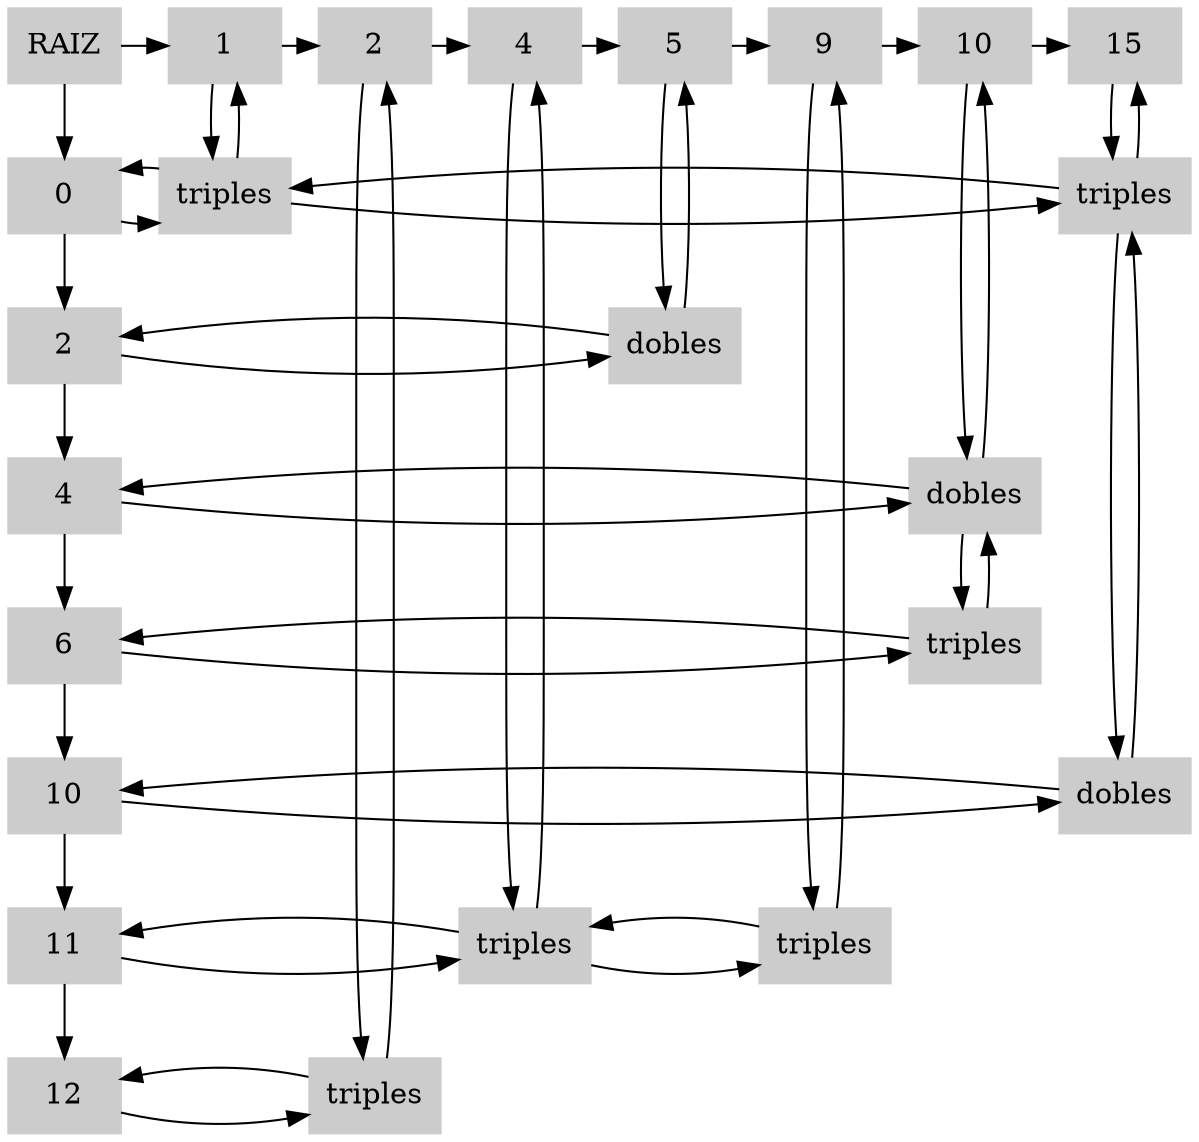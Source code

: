 digraph G {
node[shape=box, style=filled, color = Gray80];
edge[color=black]
rankdir=UD
{rank = same;-1,C1,C2,C4,C5,C9,C10,C15};
-1[label="RAIZ", group = -1];
-1->C1
C1[label="1", group =1];
C2[label="2", group =2];
C4[label="4", group =4];
C5[label="5", group =5];
C9[label="9", group =9];
C10[label="10", group =10];
C15[label="15", group =15];
C1->C2->C4->C5->C9->C10->C15
-1->F0
F0[label="0", group = -1];
F2[label="2", group = -1];
F4[label="4", group = -1];
F6[label="6", group = -1];
F10[label="10", group = -1];
F11[label="11", group = -1];
F12[label="12", group = -1];
F0->F2->F4->F6->F10->F11->F12
01[label="triples", group =1];
015[label="triples", group =15];
25[label="dobles", group =5];
410[label="dobles", group =10];
610[label="triples", group =10];
1015[label="dobles", group =15];
114[label="triples", group =4];
119[label="triples", group =9];
122[label="triples", group =2];
F0->01
F2->25
F4->410
F6->610
F10->1015
F11->114
F12->122
01[label="triples"];
122[label="triples"];
114[label="triples"];
25[label="dobles"];
119[label="triples"];
410[label="dobles"];
610[label="triples"];
015[label="triples"];
1015[label="dobles"];
C1->01
C2->122
C4->114
C5->25
C9->119
C10->410
C15->015
{rank = same;F0,01,015};
{rank = same;F2,25};
{rank = same;F4,410};
{rank = same;F6,610};
{rank = same;F10,1015};
{rank = same;F11,114,119};
{rank = same;F12,122};
{rank = main;C1,01};
{rank = main;C2,122};
{rank = main;C4,114};
{rank = main;C5,25};
{rank = main;C9,119};
{rank = main;C10,410,610};
{rank = main;C15,015,1015};
01->015
01->F0
015->01

25
25->F2

410
410->F4

610
610->F6

1015
1015->F10

114->119
114->F11
119->114

122
122->F12

01->C1
01

122->C2
122

114->C4
114

25->C5
25

119->C9
119

410->C10
410->610
610->410

015->C15
015->1015
1015->015


}